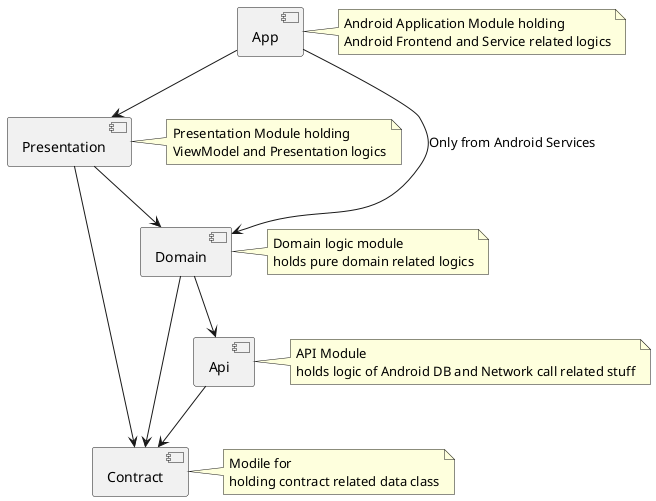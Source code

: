 @startuml

component App
note right of App : Android Application Module holding\nAndroid Frontend and Service related logics

component Presentation
note right of Presentation: Presentation Module holding\nViewModel and Presentation logics

component Domain
note right of Domain: Domain logic module\nholds pure domain related logics

component Api
note right of Api: API Module\nholds logic of Android DB and Network call related stuff

component Contract
note right of Contract: Modile for\nholding contract related data class


App --> Presentation
Presentation --> Domain
App --> Domain: Only from Android Services
Domain --> Api
Domain --> Contract
Api --> Contract
Presentation -> Contract
@enduml